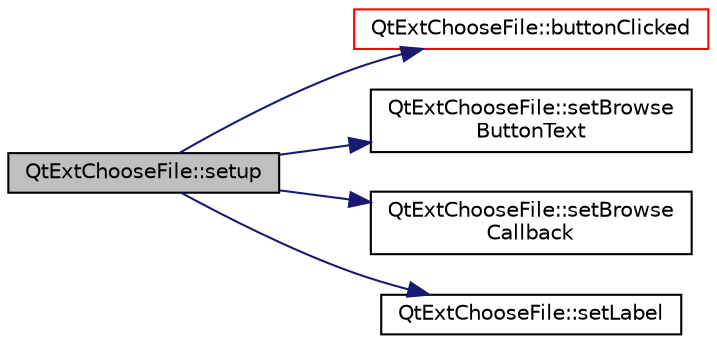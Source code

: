 digraph "QtExtChooseFile::setup"
{
 // LATEX_PDF_SIZE
  edge [fontname="Helvetica",fontsize="10",labelfontname="Helvetica",labelfontsize="10"];
  node [fontname="Helvetica",fontsize="10",shape=record];
  rankdir="LR";
  Node1 [label="QtExtChooseFile::setup",height=0.2,width=0.4,color="black", fillcolor="grey75", style="filled", fontcolor="black",tooltip=" "];
  Node1 -> Node2 [color="midnightblue",fontsize="10",style="solid",fontname="Helvetica"];
  Node2 [label="QtExtChooseFile::buttonClicked",height=0.2,width=0.4,color="red", fillcolor="white", style="filled",URL="$class_qt_ext_choose_file.html#ac13cdc356e83a0770d1e74318c1e7eec",tooltip=" "];
  Node1 -> Node4 [color="midnightblue",fontsize="10",style="solid",fontname="Helvetica"];
  Node4 [label="QtExtChooseFile::setBrowse\lButtonText",height=0.2,width=0.4,color="black", fillcolor="white", style="filled",URL="$class_qt_ext_choose_file.html#aaf1d7a11384b197cffbd520fdf050bdd",tooltip=" "];
  Node1 -> Node5 [color="midnightblue",fontsize="10",style="solid",fontname="Helvetica"];
  Node5 [label="QtExtChooseFile::setBrowse\lCallback",height=0.2,width=0.4,color="black", fillcolor="white", style="filled",URL="$class_qt_ext_choose_file.html#a41e59fa236428308e192ba0f95167e9e",tooltip=" "];
  Node1 -> Node6 [color="midnightblue",fontsize="10",style="solid",fontname="Helvetica"];
  Node6 [label="QtExtChooseFile::setLabel",height=0.2,width=0.4,color="black", fillcolor="white", style="filled",URL="$class_qt_ext_choose_file.html#ac227e64bdf182ed2eb508cb3b2dc10ed",tooltip=" "];
}
